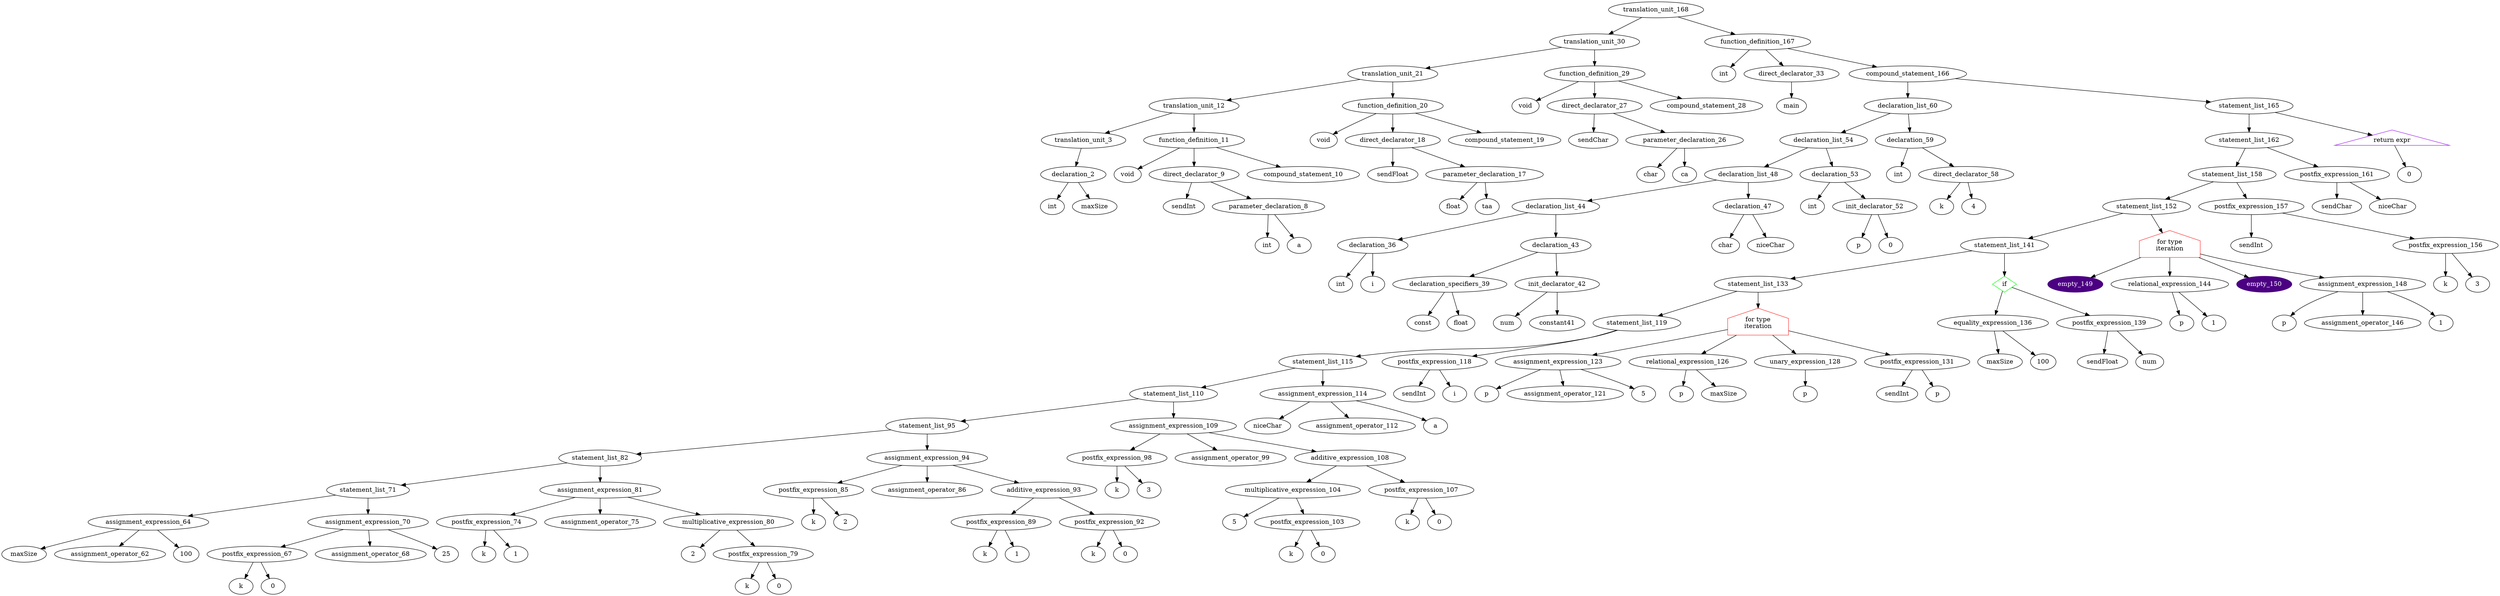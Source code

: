 digraph AST {
	translation_unit_168 -> translation_unit_30;
	translation_unit_30 -> translation_unit_21;
	translation_unit_21 -> translation_unit_12;
	translation_unit_12 -> translation_unit_3;
	translation_unit_3 -> declaration_2;
	declaration_2 -> type_specifier_0;
	type_specifier_0 [label="int"]
	declaration_2 -> identifier_1;
	identifier_1 [label="maxSize"]
	translation_unit_12 -> function_definition_11;
	function_definition_11 -> type_specifier_4;
	type_specifier_4 [label="void"]
	function_definition_11 -> direct_declarator_9;
	direct_declarator_9 -> identifier_5;
	identifier_5 [label="sendInt"]
	direct_declarator_9 -> parameter_declaration_8;
	parameter_declaration_8 -> type_specifier_6;
	type_specifier_6 [label="int"]
	parameter_declaration_8 -> identifier_7;
	identifier_7 [label="a"]
	function_definition_11 -> compound_statement_10;
	translation_unit_21 -> function_definition_20;
	function_definition_20 -> type_specifier_13;
	type_specifier_13 [label="void"]
	function_definition_20 -> direct_declarator_18;
	direct_declarator_18 -> identifier_14;
	identifier_14 [label="sendFloat"]
	direct_declarator_18 -> parameter_declaration_17;
	parameter_declaration_17 -> type_specifier_15;
	type_specifier_15 [label="float"]
	parameter_declaration_17 -> identifier_16;
	identifier_16 [label="taa"]
	function_definition_20 -> compound_statement_19;
	translation_unit_30 -> function_definition_29;
	function_definition_29 -> type_specifier_22;
	type_specifier_22 [label="void"]
	function_definition_29 -> direct_declarator_27;
	direct_declarator_27 -> identifier_23;
	identifier_23 [label="sendChar"]
	direct_declarator_27 -> parameter_declaration_26;
	parameter_declaration_26 -> type_specifier_24;
	type_specifier_24 [label="char"]
	parameter_declaration_26 -> identifier_25;
	identifier_25 [label="ca"]
	function_definition_29 -> compound_statement_28;
	translation_unit_168 -> function_definition_167;
	function_definition_167 -> type_specifier_31;
	type_specifier_31 [label="int"]
	function_definition_167 -> direct_declarator_33;
	direct_declarator_33 -> identifier_32;
	identifier_32 [label="main"]
	function_definition_167 -> compound_statement_166;
	compound_statement_166 -> declaration_list_60;
	declaration_list_60 -> declaration_list_54;
	declaration_list_54 -> declaration_list_48;
	declaration_list_48 -> declaration_list_44;
	declaration_list_44 -> declaration_36;
	declaration_36 -> type_specifier_34;
	type_specifier_34 [label="int"]
	declaration_36 -> identifier_35;
	identifier_35 [label="i"]
	declaration_list_44 -> declaration_43;
	declaration_43 -> declaration_specifiers_39;
	declaration_specifiers_39 -> type_qualifier_37;
	type_qualifier_37 [label="const"]
	declaration_specifiers_39 -> type_specifier_38;
	type_specifier_38 [label="float"]
	declaration_43 -> init_declarator_42;
	init_declarator_42 -> identifier_40;
	identifier_40 [label="num"]
	init_declarator_42 -> constant41;
	declaration_list_48 -> declaration_47;
	declaration_47 -> type_specifier_45;
	type_specifier_45 [label="char"]
	declaration_47 -> identifier_46;
	identifier_46 [label="niceChar"]
	declaration_list_54 -> declaration_53;
	declaration_53 -> type_specifier_49;
	type_specifier_49 [label="int"]
	declaration_53 -> init_declarator_52;
	init_declarator_52 -> identifier_50;
	identifier_50 [label="p"]
	init_declarator_52 -> constant_51;
	constant_51 [label="0"]
	declaration_list_60 -> declaration_59;
	declaration_59 -> type_specifier_55;
	type_specifier_55 [label="int"]
	declaration_59 -> direct_declarator_58;
	direct_declarator_58 -> identifier_56;
	identifier_56 [label="k"]
	direct_declarator_58 -> constant_57;
	constant_57 [label="4"]
	compound_statement_166 -> statement_list_165;
	statement_list_165 -> statement_list_162;
	statement_list_162 -> statement_list_158;
	statement_list_158 -> statement_list_152;
	statement_list_152 -> statement_list_141;
	statement_list_141 -> statement_list_133;
	statement_list_133 -> statement_list_119;
	statement_list_119 -> statement_list_115;
	statement_list_115 -> statement_list_110;
	statement_list_110 -> statement_list_95;
	statement_list_95 -> statement_list_82;
	statement_list_82 -> statement_list_71;
	statement_list_71 -> assignment_expression_64;
	assignment_expression_64 -> identifier_61;
	identifier_61 [label="maxSize"]
	assignment_expression_64 -> assignment_operator_62;
	assignment_expression_64 -> constant_63;
	constant_63 [label="100"]
	statement_list_71 -> assignment_expression_70;
	assignment_expression_70 -> postfix_expression_67;
	postfix_expression_67 -> identifier_65;
	identifier_65 [label="k"]
	postfix_expression_67 -> constant_66;
	constant_66 [label="0"]
	assignment_expression_70 -> assignment_operator_68;
	assignment_expression_70 -> constant_69;
	constant_69 [label="25"]
	statement_list_82 -> assignment_expression_81;
	assignment_expression_81 -> postfix_expression_74;
	postfix_expression_74 -> identifier_72;
	identifier_72 [label="k"]
	postfix_expression_74 -> constant_73;
	constant_73 [label="1"]
	assignment_expression_81 -> assignment_operator_75;
	assignment_expression_81 -> multiplicative_expression_80;
	multiplicative_expression_80 -> constant_76;
	constant_76 [label="2"]
	multiplicative_expression_80 -> postfix_expression_79;
	postfix_expression_79 -> identifier_77;
	identifier_77 [label="k"]
	postfix_expression_79 -> constant_78;
	constant_78 [label="0"]
	statement_list_95 -> assignment_expression_94;
	assignment_expression_94 -> postfix_expression_85;
	postfix_expression_85 -> identifier_83;
	identifier_83 [label="k"]
	postfix_expression_85 -> constant_84;
	constant_84 [label="2"]
	assignment_expression_94 -> assignment_operator_86;
	assignment_expression_94 -> additive_expression_93;
	additive_expression_93 -> postfix_expression_89;
	postfix_expression_89 -> identifier_87;
	identifier_87 [label="k"]
	postfix_expression_89 -> constant_88;
	constant_88 [label="1"]
	additive_expression_93 -> postfix_expression_92;
	postfix_expression_92 -> identifier_90;
	identifier_90 [label="k"]
	postfix_expression_92 -> constant_91;
	constant_91 [label="0"]
	statement_list_110 -> assignment_expression_109;
	assignment_expression_109 -> postfix_expression_98;
	postfix_expression_98 -> identifier_96;
	identifier_96 [label="k"]
	postfix_expression_98 -> constant_97;
	constant_97 [label="3"]
	assignment_expression_109 -> assignment_operator_99;
	assignment_expression_109 -> additive_expression_108;
	additive_expression_108 -> multiplicative_expression_104;
	multiplicative_expression_104 -> constant_100;
	constant_100 [label="5"]
	multiplicative_expression_104 -> postfix_expression_103;
	postfix_expression_103 -> identifier_101;
	identifier_101 [label="k"]
	postfix_expression_103 -> constant_102;
	constant_102 [label="0"]
	additive_expression_108 -> postfix_expression_107;
	postfix_expression_107 -> identifier_105;
	identifier_105 [label="k"]
	postfix_expression_107 -> constant_106;
	constant_106 [label="0"]
	statement_list_115 -> assignment_expression_114;
	assignment_expression_114 -> identifier_111;
	identifier_111 [label="niceChar"]
	assignment_expression_114 -> assignment_operator_112;
	assignment_expression_114 -> constant_113;
	constant_113 [label="a"]
	statement_list_119 -> postfix_expression_118;
	postfix_expression_118 -> identifier_116;
	identifier_116 [label="sendInt"]
	postfix_expression_118 -> identifier_117;
	identifier_117 [label="i"]
	statement_list_133 -> iteration_statement_132;
iteration_statement_132 [shape=house,label="for type
iteration",color=firebrick1]
	iteration_statement_132 -> assignment_expression_123;
	assignment_expression_123 -> identifier_120;
	identifier_120 [label="p"]
	assignment_expression_123 -> assignment_operator_121;
	assignment_expression_123 -> constant_122;
	constant_122 [label="5"]
	iteration_statement_132 -> relational_expression_126;
	relational_expression_126 -> identifier_124;
	identifier_124 [label="p"]
	relational_expression_126 -> identifier_125;
	identifier_125 [label="maxSize"]
	iteration_statement_132 -> unary_expression_128;
	unary_expression_128 -> identifier_127;
	identifier_127 [label="p"]
	iteration_statement_132 -> postfix_expression_131;
	postfix_expression_131 -> identifier_129;
	identifier_129 [label="sendInt"]
	postfix_expression_131 -> identifier_130;
	identifier_130 [label="p"]
	statement_list_141 -> selection_statement_140;
	selection_statement_140 [shape=diamond,color=green,label="if"]
	selection_statement_140 -> equality_expression_136;
	equality_expression_136 -> identifier_134;
	identifier_134 [label="maxSize"]
	equality_expression_136 -> constant_135;
	constant_135 [label="100"]
	selection_statement_140 -> postfix_expression_139;
	postfix_expression_139 -> identifier_137;
	identifier_137 [label="sendFloat"]
	postfix_expression_139 -> identifier_138;
	identifier_138 [label="num"]
	statement_list_152 -> iteration_statement_151;
iteration_statement_151 [shape=house,label="for type
iteration",color=firebrick1]
	iteration_statement_151 -> empty_149;
empty_149 [style=filled,color=indigo,fontcolor=white]
	iteration_statement_151 -> relational_expression_144;
	relational_expression_144 -> identifier_142;
	identifier_142 [label="p"]
	relational_expression_144 -> constant_143;
	constant_143 [label="1"]
	iteration_statement_151 -> empty_150;
empty_150 [style=filled,color=indigo,fontcolor=white]
	iteration_statement_151 -> assignment_expression_148;
	assignment_expression_148 -> identifier_145;
	identifier_145 [label="p"]
	assignment_expression_148 -> assignment_operator_146;
	assignment_expression_148 -> constant_147;
	constant_147 [label="1"]
	statement_list_158 -> postfix_expression_157;
	postfix_expression_157 -> identifier_153;
	identifier_153 [label="sendInt"]
	postfix_expression_157 -> postfix_expression_156;
	postfix_expression_156 -> identifier_154;
	identifier_154 [label="k"]
	postfix_expression_156 -> constant_155;
	constant_155 [label="3"]
	statement_list_162 -> postfix_expression_161;
	postfix_expression_161 -> identifier_159;
	identifier_159 [label="sendChar"]
	postfix_expression_161 -> identifier_160;
	identifier_160 [label="niceChar"]
	statement_list_165 -> jump_statement_164;
	jump_statement_164 [shape = triangle,color=purple,label="return expr"]
	jump_statement_164 -> constant_163;
	constant_163 [label="0"]
}
